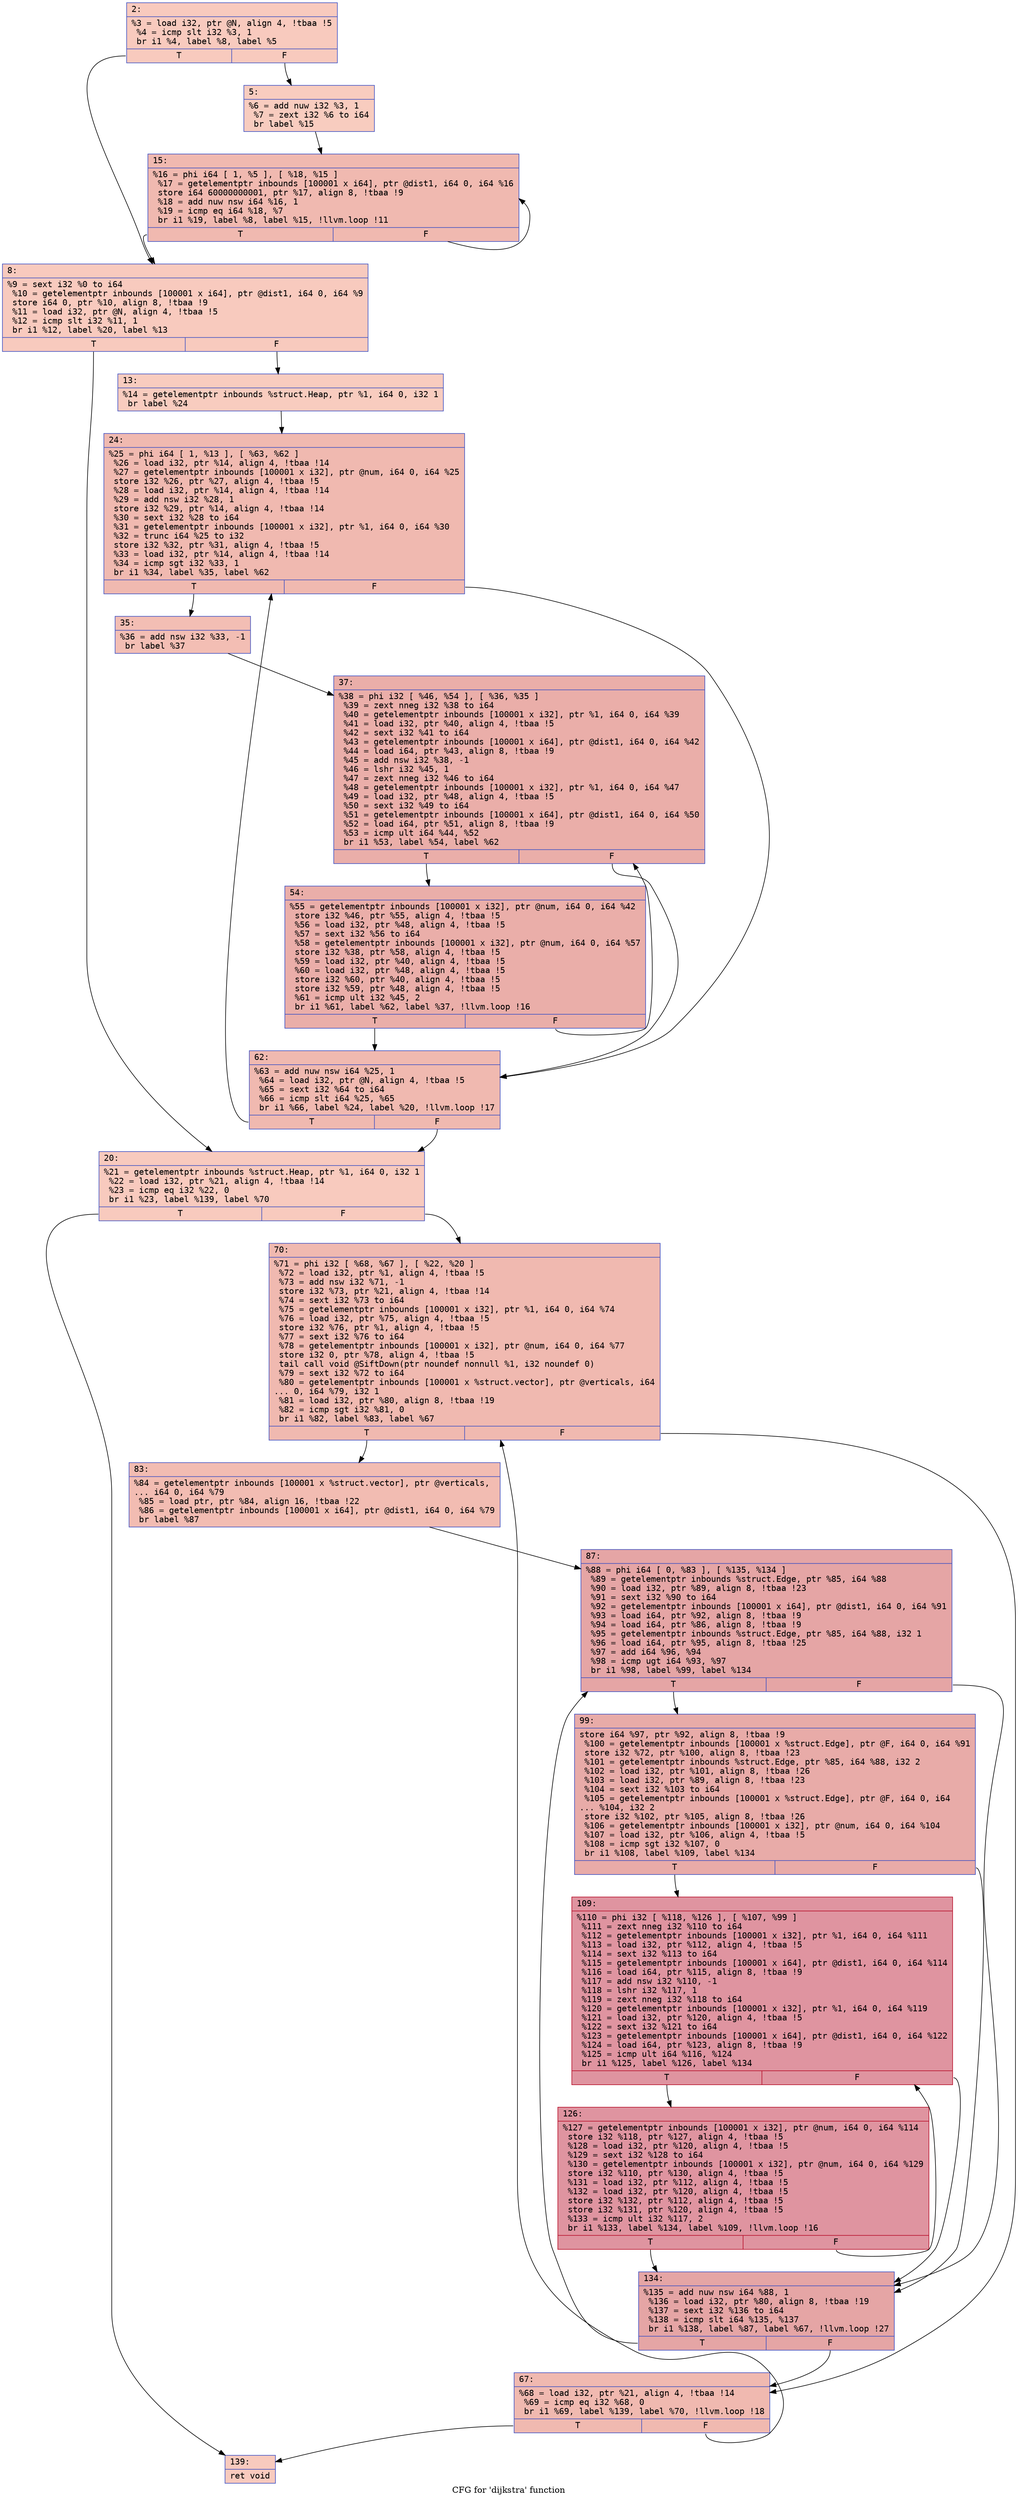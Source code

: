 digraph "CFG for 'dijkstra' function" {
	label="CFG for 'dijkstra' function";

	Node0x5dad61aadae0 [shape=record,color="#3d50c3ff", style=filled, fillcolor="#ef886b70" fontname="Courier",label="{2:\l|  %3 = load i32, ptr @N, align 4, !tbaa !5\l  %4 = icmp slt i32 %3, 1\l  br i1 %4, label %8, label %5\l|{<s0>T|<s1>F}}"];
	Node0x5dad61aadae0:s0 -> Node0x5dad61aadc50[tooltip="2 -> 8\nProbability 37.50%" ];
	Node0x5dad61aadae0:s1 -> Node0x5dad61aadcb0[tooltip="2 -> 5\nProbability 62.50%" ];
	Node0x5dad61aadcb0 [shape=record,color="#3d50c3ff", style=filled, fillcolor="#f08b6e70" fontname="Courier",label="{5:\l|  %6 = add nuw i32 %3, 1\l  %7 = zext i32 %6 to i64\l  br label %15\l}"];
	Node0x5dad61aadcb0 -> Node0x5dad61aadec0[tooltip="5 -> 15\nProbability 100.00%" ];
	Node0x5dad61aadc50 [shape=record,color="#3d50c3ff", style=filled, fillcolor="#ef886b70" fontname="Courier",label="{8:\l|  %9 = sext i32 %0 to i64\l  %10 = getelementptr inbounds [100001 x i64], ptr @dist1, i64 0, i64 %9\l  store i64 0, ptr %10, align 8, !tbaa !9\l  %11 = load i32, ptr @N, align 4, !tbaa !5\l  %12 = icmp slt i32 %11, 1\l  br i1 %12, label %20, label %13\l|{<s0>T|<s1>F}}"];
	Node0x5dad61aadc50:s0 -> Node0x5dad61aae270[tooltip="8 -> 20\nProbability 37.50%" ];
	Node0x5dad61aadc50:s1 -> Node0x5dad61aae2d0[tooltip="8 -> 13\nProbability 62.50%" ];
	Node0x5dad61aae2d0 [shape=record,color="#3d50c3ff", style=filled, fillcolor="#f08b6e70" fontname="Courier",label="{13:\l|  %14 = getelementptr inbounds %struct.Heap, ptr %1, i64 0, i32 1\l  br label %24\l}"];
	Node0x5dad61aae2d0 -> Node0x5dad61aae4a0[tooltip="13 -> 24\nProbability 100.00%" ];
	Node0x5dad61aadec0 [shape=record,color="#3d50c3ff", style=filled, fillcolor="#de614d70" fontname="Courier",label="{15:\l|  %16 = phi i64 [ 1, %5 ], [ %18, %15 ]\l  %17 = getelementptr inbounds [100001 x i64], ptr @dist1, i64 0, i64 %16\l  store i64 60000000001, ptr %17, align 8, !tbaa !9\l  %18 = add nuw nsw i64 %16, 1\l  %19 = icmp eq i64 %18, %7\l  br i1 %19, label %8, label %15, !llvm.loop !11\l|{<s0>T|<s1>F}}"];
	Node0x5dad61aadec0:s0 -> Node0x5dad61aadc50[tooltip="15 -> 8\nProbability 3.12%" ];
	Node0x5dad61aadec0:s1 -> Node0x5dad61aadec0[tooltip="15 -> 15\nProbability 96.88%" ];
	Node0x5dad61aae270 [shape=record,color="#3d50c3ff", style=filled, fillcolor="#ef886b70" fontname="Courier",label="{20:\l|  %21 = getelementptr inbounds %struct.Heap, ptr %1, i64 0, i32 1\l  %22 = load i32, ptr %21, align 4, !tbaa !14\l  %23 = icmp eq i32 %22, 0\l  br i1 %23, label %139, label %70\l|{<s0>T|<s1>F}}"];
	Node0x5dad61aae270:s0 -> Node0x5dad61aaecc0[tooltip="20 -> 139\nProbability 37.50%" ];
	Node0x5dad61aae270:s1 -> Node0x5dad61aaed20[tooltip="20 -> 70\nProbability 62.50%" ];
	Node0x5dad61aae4a0 [shape=record,color="#3d50c3ff", style=filled, fillcolor="#de614d70" fontname="Courier",label="{24:\l|  %25 = phi i64 [ 1, %13 ], [ %63, %62 ]\l  %26 = load i32, ptr %14, align 4, !tbaa !14\l  %27 = getelementptr inbounds [100001 x i32], ptr @num, i64 0, i64 %25\l  store i32 %26, ptr %27, align 4, !tbaa !5\l  %28 = load i32, ptr %14, align 4, !tbaa !14\l  %29 = add nsw i32 %28, 1\l  store i32 %29, ptr %14, align 4, !tbaa !14\l  %30 = sext i32 %28 to i64\l  %31 = getelementptr inbounds [100001 x i32], ptr %1, i64 0, i64 %30\l  %32 = trunc i64 %25 to i32\l  store i32 %32, ptr %31, align 4, !tbaa !5\l  %33 = load i32, ptr %14, align 4, !tbaa !14\l  %34 = icmp sgt i32 %33, 1\l  br i1 %34, label %35, label %62\l|{<s0>T|<s1>F}}"];
	Node0x5dad61aae4a0:s0 -> Node0x5dad61aaf6b0[tooltip="24 -> 35\nProbability 50.00%" ];
	Node0x5dad61aae4a0:s1 -> Node0x5dad61aaee70[tooltip="24 -> 62\nProbability 50.00%" ];
	Node0x5dad61aaf6b0 [shape=record,color="#3d50c3ff", style=filled, fillcolor="#e36c5570" fontname="Courier",label="{35:\l|  %36 = add nsw i32 %33, -1\l  br label %37\l}"];
	Node0x5dad61aaf6b0 -> Node0x5dad61aaf890[tooltip="35 -> 37\nProbability 100.00%" ];
	Node0x5dad61aaf890 [shape=record,color="#3d50c3ff", style=filled, fillcolor="#d0473d70" fontname="Courier",label="{37:\l|  %38 = phi i32 [ %46, %54 ], [ %36, %35 ]\l  %39 = zext nneg i32 %38 to i64\l  %40 = getelementptr inbounds [100001 x i32], ptr %1, i64 0, i64 %39\l  %41 = load i32, ptr %40, align 4, !tbaa !5\l  %42 = sext i32 %41 to i64\l  %43 = getelementptr inbounds [100001 x i64], ptr @dist1, i64 0, i64 %42\l  %44 = load i64, ptr %43, align 8, !tbaa !9\l  %45 = add nsw i32 %38, -1\l  %46 = lshr i32 %45, 1\l  %47 = zext nneg i32 %46 to i64\l  %48 = getelementptr inbounds [100001 x i32], ptr %1, i64 0, i64 %47\l  %49 = load i32, ptr %48, align 4, !tbaa !5\l  %50 = sext i32 %49 to i64\l  %51 = getelementptr inbounds [100001 x i64], ptr @dist1, i64 0, i64 %50\l  %52 = load i64, ptr %51, align 8, !tbaa !9\l  %53 = icmp ult i64 %44, %52\l  br i1 %53, label %54, label %62\l|{<s0>T|<s1>F}}"];
	Node0x5dad61aaf890:s0 -> Node0x5dad61aaf990[tooltip="37 -> 54\nProbability 96.88%" ];
	Node0x5dad61aaf890:s1 -> Node0x5dad61aaee70[tooltip="37 -> 62\nProbability 3.12%" ];
	Node0x5dad61aaf990 [shape=record,color="#3d50c3ff", style=filled, fillcolor="#d0473d70" fontname="Courier",label="{54:\l|  %55 = getelementptr inbounds [100001 x i32], ptr @num, i64 0, i64 %42\l  store i32 %46, ptr %55, align 4, !tbaa !5\l  %56 = load i32, ptr %48, align 4, !tbaa !5\l  %57 = sext i32 %56 to i64\l  %58 = getelementptr inbounds [100001 x i32], ptr @num, i64 0, i64 %57\l  store i32 %38, ptr %58, align 4, !tbaa !5\l  %59 = load i32, ptr %40, align 4, !tbaa !5\l  %60 = load i32, ptr %48, align 4, !tbaa !5\l  store i32 %60, ptr %40, align 4, !tbaa !5\l  store i32 %59, ptr %48, align 4, !tbaa !5\l  %61 = icmp ult i32 %45, 2\l  br i1 %61, label %62, label %37, !llvm.loop !16\l|{<s0>T|<s1>F}}"];
	Node0x5dad61aaf990:s0 -> Node0x5dad61aaee70[tooltip="54 -> 62\nProbability 3.12%" ];
	Node0x5dad61aaf990:s1 -> Node0x5dad61aaf890[tooltip="54 -> 37\nProbability 96.88%" ];
	Node0x5dad61aaee70 [shape=record,color="#3d50c3ff", style=filled, fillcolor="#de614d70" fontname="Courier",label="{62:\l|  %63 = add nuw nsw i64 %25, 1\l  %64 = load i32, ptr @N, align 4, !tbaa !5\l  %65 = sext i32 %64 to i64\l  %66 = icmp slt i64 %25, %65\l  br i1 %66, label %24, label %20, !llvm.loop !17\l|{<s0>T|<s1>F}}"];
	Node0x5dad61aaee70:s0 -> Node0x5dad61aae4a0[tooltip="62 -> 24\nProbability 96.88%" ];
	Node0x5dad61aaee70:s1 -> Node0x5dad61aae270[tooltip="62 -> 20\nProbability 3.12%" ];
	Node0x5dad61aa94f0 [shape=record,color="#3d50c3ff", style=filled, fillcolor="#de614d70" fontname="Courier",label="{67:\l|  %68 = load i32, ptr %21, align 4, !tbaa !14\l  %69 = icmp eq i32 %68, 0\l  br i1 %69, label %139, label %70, !llvm.loop !18\l|{<s0>T|<s1>F}}"];
	Node0x5dad61aa94f0:s0 -> Node0x5dad61aaecc0[tooltip="67 -> 139\nProbability 3.12%" ];
	Node0x5dad61aa94f0:s1 -> Node0x5dad61aaed20[tooltip="67 -> 70\nProbability 96.88%" ];
	Node0x5dad61aaed20 [shape=record,color="#3d50c3ff", style=filled, fillcolor="#de614d70" fontname="Courier",label="{70:\l|  %71 = phi i32 [ %68, %67 ], [ %22, %20 ]\l  %72 = load i32, ptr %1, align 4, !tbaa !5\l  %73 = add nsw i32 %71, -1\l  store i32 %73, ptr %21, align 4, !tbaa !14\l  %74 = sext i32 %73 to i64\l  %75 = getelementptr inbounds [100001 x i32], ptr %1, i64 0, i64 %74\l  %76 = load i32, ptr %75, align 4, !tbaa !5\l  store i32 %76, ptr %1, align 4, !tbaa !5\l  %77 = sext i32 %76 to i64\l  %78 = getelementptr inbounds [100001 x i32], ptr @num, i64 0, i64 %77\l  store i32 0, ptr %78, align 4, !tbaa !5\l  tail call void @SiftDown(ptr noundef nonnull %1, i32 noundef 0)\l  %79 = sext i32 %72 to i64\l  %80 = getelementptr inbounds [100001 x %struct.vector], ptr @verticals, i64\l... 0, i64 %79, i32 1\l  %81 = load i32, ptr %80, align 8, !tbaa !19\l  %82 = icmp sgt i32 %81, 0\l  br i1 %82, label %83, label %67\l|{<s0>T|<s1>F}}"];
	Node0x5dad61aaed20:s0 -> Node0x5dad61aaa130[tooltip="70 -> 83\nProbability 62.50%" ];
	Node0x5dad61aaed20:s1 -> Node0x5dad61aa94f0[tooltip="70 -> 67\nProbability 37.50%" ];
	Node0x5dad61aaa130 [shape=record,color="#3d50c3ff", style=filled, fillcolor="#e1675170" fontname="Courier",label="{83:\l|  %84 = getelementptr inbounds [100001 x %struct.vector], ptr @verticals,\l... i64 0, i64 %79\l  %85 = load ptr, ptr %84, align 16, !tbaa !22\l  %86 = getelementptr inbounds [100001 x i64], ptr @dist1, i64 0, i64 %79\l  br label %87\l}"];
	Node0x5dad61aaa130 -> Node0x5dad61ab3ff0[tooltip="83 -> 87\nProbability 100.00%" ];
	Node0x5dad61ab3ff0 [shape=record,color="#3d50c3ff", style=filled, fillcolor="#c5333470" fontname="Courier",label="{87:\l|  %88 = phi i64 [ 0, %83 ], [ %135, %134 ]\l  %89 = getelementptr inbounds %struct.Edge, ptr %85, i64 %88\l  %90 = load i32, ptr %89, align 8, !tbaa !23\l  %91 = sext i32 %90 to i64\l  %92 = getelementptr inbounds [100001 x i64], ptr @dist1, i64 0, i64 %91\l  %93 = load i64, ptr %92, align 8, !tbaa !9\l  %94 = load i64, ptr %86, align 8, !tbaa !9\l  %95 = getelementptr inbounds %struct.Edge, ptr %85, i64 %88, i32 1\l  %96 = load i64, ptr %95, align 8, !tbaa !25\l  %97 = add i64 %96, %94\l  %98 = icmp ugt i64 %93, %97\l  br i1 %98, label %99, label %134\l|{<s0>T|<s1>F}}"];
	Node0x5dad61ab3ff0:s0 -> Node0x5dad61ab0790[tooltip="87 -> 99\nProbability 50.00%" ];
	Node0x5dad61ab3ff0:s1 -> Node0x5dad61ab40c0[tooltip="87 -> 134\nProbability 50.00%" ];
	Node0x5dad61ab0790 [shape=record,color="#3d50c3ff", style=filled, fillcolor="#cc403a70" fontname="Courier",label="{99:\l|  store i64 %97, ptr %92, align 8, !tbaa !9\l  %100 = getelementptr inbounds [100001 x %struct.Edge], ptr @F, i64 0, i64 %91\l  store i32 %72, ptr %100, align 8, !tbaa !23\l  %101 = getelementptr inbounds %struct.Edge, ptr %85, i64 %88, i32 2\l  %102 = load i32, ptr %101, align 8, !tbaa !26\l  %103 = load i32, ptr %89, align 8, !tbaa !23\l  %104 = sext i32 %103 to i64\l  %105 = getelementptr inbounds [100001 x %struct.Edge], ptr @F, i64 0, i64\l... %104, i32 2\l  store i32 %102, ptr %105, align 8, !tbaa !26\l  %106 = getelementptr inbounds [100001 x i32], ptr @num, i64 0, i64 %104\l  %107 = load i32, ptr %106, align 4, !tbaa !5\l  %108 = icmp sgt i32 %107, 0\l  br i1 %108, label %109, label %134\l|{<s0>T|<s1>F}}"];
	Node0x5dad61ab0790:s0 -> Node0x5dad61ab69f0[tooltip="99 -> 109\nProbability 62.50%" ];
	Node0x5dad61ab0790:s1 -> Node0x5dad61ab40c0[tooltip="99 -> 134\nProbability 37.50%" ];
	Node0x5dad61ab69f0 [shape=record,color="#b70d28ff", style=filled, fillcolor="#b70d2870" fontname="Courier",label="{109:\l|  %110 = phi i32 [ %118, %126 ], [ %107, %99 ]\l  %111 = zext nneg i32 %110 to i64\l  %112 = getelementptr inbounds [100001 x i32], ptr %1, i64 0, i64 %111\l  %113 = load i32, ptr %112, align 4, !tbaa !5\l  %114 = sext i32 %113 to i64\l  %115 = getelementptr inbounds [100001 x i64], ptr @dist1, i64 0, i64 %114\l  %116 = load i64, ptr %115, align 8, !tbaa !9\l  %117 = add nsw i32 %110, -1\l  %118 = lshr i32 %117, 1\l  %119 = zext nneg i32 %118 to i64\l  %120 = getelementptr inbounds [100001 x i32], ptr %1, i64 0, i64 %119\l  %121 = load i32, ptr %120, align 4, !tbaa !5\l  %122 = sext i32 %121 to i64\l  %123 = getelementptr inbounds [100001 x i64], ptr @dist1, i64 0, i64 %122\l  %124 = load i64, ptr %123, align 8, !tbaa !9\l  %125 = icmp ult i64 %116, %124\l  br i1 %125, label %126, label %134\l|{<s0>T|<s1>F}}"];
	Node0x5dad61ab69f0:s0 -> Node0x5dad61ab6b00[tooltip="109 -> 126\nProbability 96.88%" ];
	Node0x5dad61ab69f0:s1 -> Node0x5dad61ab40c0[tooltip="109 -> 134\nProbability 3.12%" ];
	Node0x5dad61ab6b00 [shape=record,color="#b70d28ff", style=filled, fillcolor="#b70d2870" fontname="Courier",label="{126:\l|  %127 = getelementptr inbounds [100001 x i32], ptr @num, i64 0, i64 %114\l  store i32 %118, ptr %127, align 4, !tbaa !5\l  %128 = load i32, ptr %120, align 4, !tbaa !5\l  %129 = sext i32 %128 to i64\l  %130 = getelementptr inbounds [100001 x i32], ptr @num, i64 0, i64 %129\l  store i32 %110, ptr %130, align 4, !tbaa !5\l  %131 = load i32, ptr %112, align 4, !tbaa !5\l  %132 = load i32, ptr %120, align 4, !tbaa !5\l  store i32 %132, ptr %112, align 4, !tbaa !5\l  store i32 %131, ptr %120, align 4, !tbaa !5\l  %133 = icmp ult i32 %117, 2\l  br i1 %133, label %134, label %109, !llvm.loop !16\l|{<s0>T|<s1>F}}"];
	Node0x5dad61ab6b00:s0 -> Node0x5dad61ab40c0[tooltip="126 -> 134\nProbability 3.12%" ];
	Node0x5dad61ab6b00:s1 -> Node0x5dad61ab69f0[tooltip="126 -> 109\nProbability 96.88%" ];
	Node0x5dad61ab40c0 [shape=record,color="#3d50c3ff", style=filled, fillcolor="#c5333470" fontname="Courier",label="{134:\l|  %135 = add nuw nsw i64 %88, 1\l  %136 = load i32, ptr %80, align 8, !tbaa !19\l  %137 = sext i32 %136 to i64\l  %138 = icmp slt i64 %135, %137\l  br i1 %138, label %87, label %67, !llvm.loop !27\l|{<s0>T|<s1>F}}"];
	Node0x5dad61ab40c0:s0 -> Node0x5dad61ab3ff0[tooltip="134 -> 87\nProbability 96.88%" ];
	Node0x5dad61ab40c0:s1 -> Node0x5dad61aa94f0[tooltip="134 -> 67\nProbability 3.12%" ];
	Node0x5dad61aaecc0 [shape=record,color="#3d50c3ff", style=filled, fillcolor="#ef886b70" fontname="Courier",label="{139:\l|  ret void\l}"];
}
